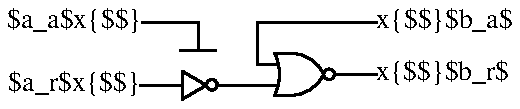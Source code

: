 .PS
linewid = linewid * 0.7
   # gen_init: Gpic m4 macro settings used.
   rp_ang = 0
   rtod_ = 57.295779513082323
   dtor_ = 0.017453292519943295
   linethick = 0.8
  arrowwid = 0.05*scale; arrowht = 0.1*scale
   
   
   
N: [ [ line from ((linewid/10)*(7/3)+((linewid/10)*(3))*(-0),(linewid/10)*(3)) to (((linewid/10)*(3))*(-0),(linewid/10)*(3))
  arc cw from (((linewid/10)*(3))*(-0),(linewid/10)*(3)) to (((linewid/10)*(-3))*(-0),(linewid/10)*(-3)) \
    with .c at ((linewid/10)*(-sqrt(7^2-3^2)),0)
  line from (((linewid/10)*(-3))*(-0),(linewid/10)*(-3)) to ((linewid/10)*(7/3)+((linewid/10)*(-3))*(-0),(linewid/10)*(-3))
  arc  cw from ((linewid/10)*(7/3)+((linewid/10)*(3))*(-0),(linewid/10)*(3)) to ((linewid/10)*(7),0) \
     with .c at ((linewid/10)*(7/3)+((linewid/10)*(-((7*2/3)^2-3^2)/2/3))*(-0),(linewid/10)*(-((7*2/3)^2-3^2)/2/3))
  arc ccw from ((linewid/10)*(7/3)+((linewid/10)*(-3))*(-0),(linewid/10)*(-3)) to ((linewid/10)*(7),0) \
     with .c at ((linewid/10)*(7/3)+((linewid/10)*(((7*2/3)^2-3^2)/2/3))*(-0),(linewid/10)*(((7*2/3)^2-3^2)/2/3))
  
  
  
  
Out: ((linewid/10)*(7),0)
  ] with .Out at ((linewid/10)*(7),0)
  circle diam linewid/10*3/2 at ((linewid/10)*(7+3/2/2),0)
Out: ((linewid/10)*(7+3/2),0)
  
  
   
    In1: ((linewid/10)*(-sqrt(7^2-3^2)+sqrt(7^2-(3/min(2,6-1)*(2+1-2*1))^2))+((linewid/10)*(3/min(2,6-1)*(2+1-2*1)))*(-0),(linewid/10)*(3/min(2,6-1)*(2+1-2*1)))
    
    
   
    In2: ((linewid/10)*(-sqrt(7^2-3^2)+sqrt(7^2-(3/min(2,6-1)*(2+1-2*2))^2))+((linewid/10)*(3/min(2,6-1)*(2+1-2*2)))*(-0),(linewid/10)*(3/min(2,6-1)*(2+1-2*2)))
    
    
  
  
  ]
 line   right linewid/10*6 from N.Out ; "\hbox{$\:$}$b_r$" ljust
 line   left linewid/10*3 from N.In1
 line   up linewid/10*6 from Here
 line   right linewid/10*17 from Here ; "\hbox{$\:$}$b_a$" ljust
 move   left linewid/10*9 from N.In1
 move   up linewid/10*2 from Here
 line   left linewid/10*5 from Here
 move   right linewid/10*2.5 from Here
 line   up linewid/10*4 from Here
 line   left linewid/10*8 from Here ; "$a_a$\hbox{$\:$}" rjust
   right
I: [[ line from ((linewid/10)*(3.5),0) to (((linewid/10)*(-4/2))*(-0),(linewid/10)*(-4/2)) then to (((linewid/10)*(4/2))*(-0),(linewid/10)*(4/2)) \
       then to ((linewid/10)*(3.5),0)
    
   In1: (((linewid/10)*(2*3/min(1,6-1)*((1+1)/2-1)))*(-0),(linewid/10)*(2*3/min(1,6-1)*((1+1)/2-1))) 
   
  Out: ((linewid/10)*(3.5),0) ] with .Out at ((linewid/10)*(3.5),0)
  circle diam linewid/10*3/2 at ((linewid/10)*(3.5+3/2/2),0)
  Out: ((linewid/10)*(3.5+3/2),0)
   
   In1: (((linewid/10)*(2*3/min(1,6-1)*((1+1)/2-1)))*(-0),(linewid/10)*(2*3/min(1,6-1)*((1+1)/2-1))) 
    ] at N+(-linewid/10*15,-1.5*linewid/10) 
 line   left linewid/10*6 from I.In1 ; "$a_r$\hbox{$\:$}" rjust
 move to I.Out
 line   right linewid/10*6 to N.In2 
.PE